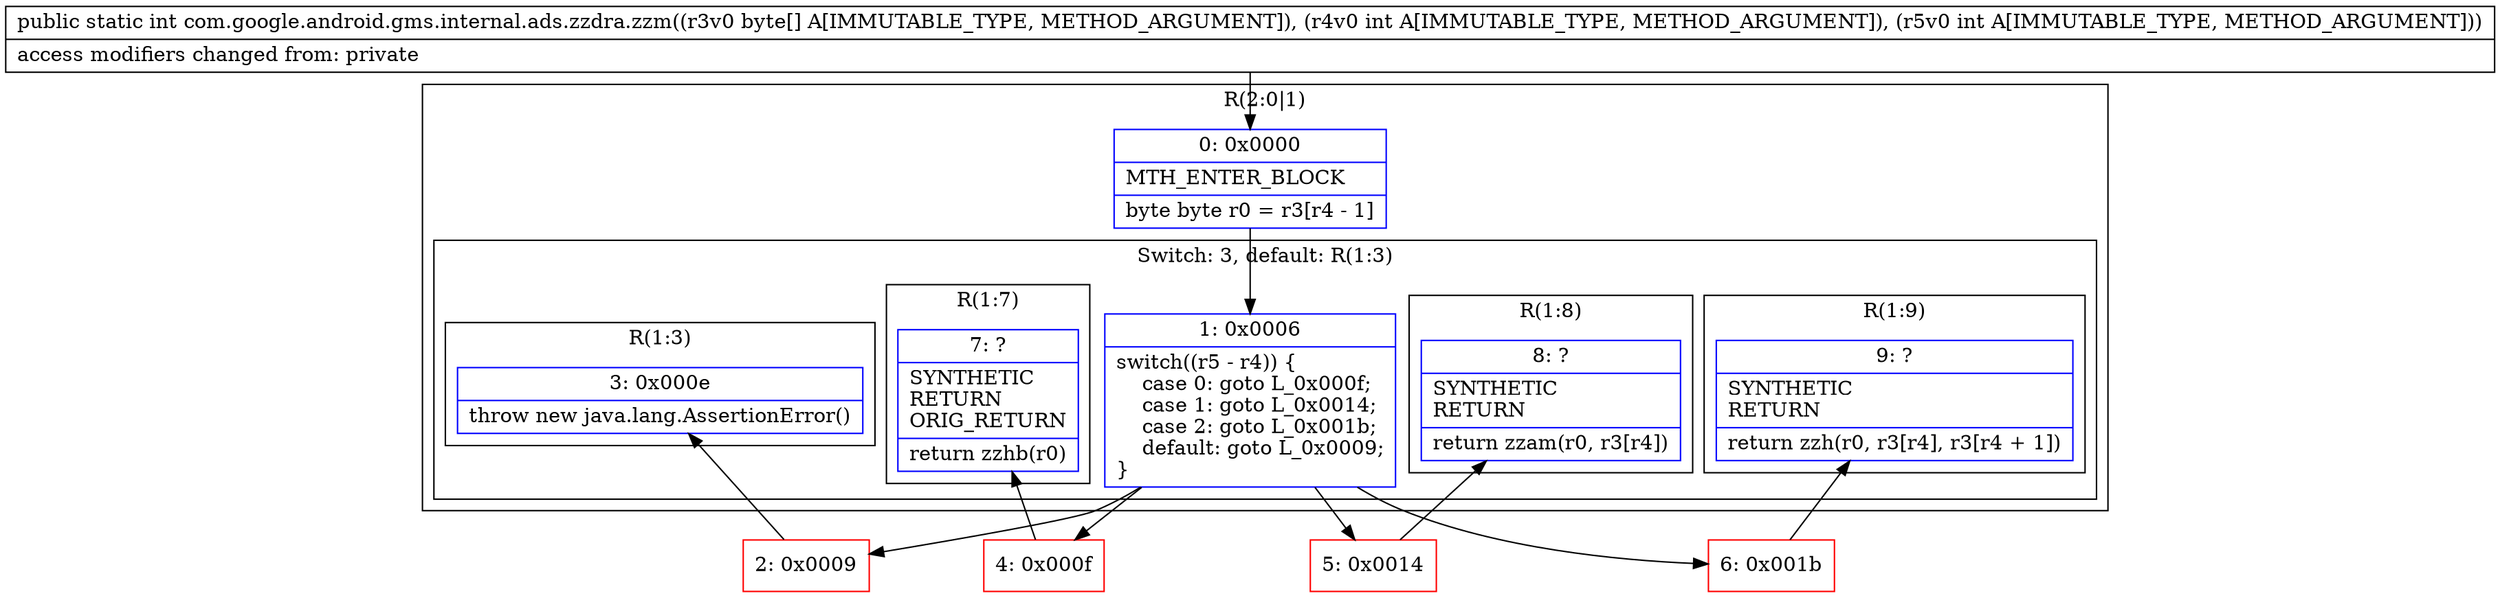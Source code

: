 digraph "CFG forcom.google.android.gms.internal.ads.zzdra.zzm([BII)I" {
subgraph cluster_Region_914357599 {
label = "R(2:0|1)";
node [shape=record,color=blue];
Node_0 [shape=record,label="{0\:\ 0x0000|MTH_ENTER_BLOCK\l|byte byte r0 = r3[r4 \- 1]\l}"];
subgraph cluster_SwitchRegion_687251708 {
label = "Switch: 3, default: R(1:3)";
node [shape=record,color=blue];
Node_1 [shape=record,label="{1\:\ 0x0006|switch((r5 \- r4)) \{\l    case 0: goto L_0x000f;\l    case 1: goto L_0x0014;\l    case 2: goto L_0x001b;\l    default: goto L_0x0009;\l\}\l}"];
subgraph cluster_Region_803625704 {
label = "R(1:7)";
node [shape=record,color=blue];
Node_7 [shape=record,label="{7\:\ ?|SYNTHETIC\lRETURN\lORIG_RETURN\l|return zzhb(r0)\l}"];
}
subgraph cluster_Region_1334913379 {
label = "R(1:8)";
node [shape=record,color=blue];
Node_8 [shape=record,label="{8\:\ ?|SYNTHETIC\lRETURN\l|return zzam(r0, r3[r4])\l}"];
}
subgraph cluster_Region_2011309598 {
label = "R(1:9)";
node [shape=record,color=blue];
Node_9 [shape=record,label="{9\:\ ?|SYNTHETIC\lRETURN\l|return zzh(r0, r3[r4], r3[r4 + 1])\l}"];
}
subgraph cluster_Region_1132939454 {
label = "R(1:3)";
node [shape=record,color=blue];
Node_3 [shape=record,label="{3\:\ 0x000e|throw new java.lang.AssertionError()\l}"];
}
}
}
Node_2 [shape=record,color=red,label="{2\:\ 0x0009}"];
Node_4 [shape=record,color=red,label="{4\:\ 0x000f}"];
Node_5 [shape=record,color=red,label="{5\:\ 0x0014}"];
Node_6 [shape=record,color=red,label="{6\:\ 0x001b}"];
MethodNode[shape=record,label="{public static int com.google.android.gms.internal.ads.zzdra.zzm((r3v0 byte[] A[IMMUTABLE_TYPE, METHOD_ARGUMENT]), (r4v0 int A[IMMUTABLE_TYPE, METHOD_ARGUMENT]), (r5v0 int A[IMMUTABLE_TYPE, METHOD_ARGUMENT]))  | access modifiers changed from: private\l}"];
MethodNode -> Node_0;
Node_0 -> Node_1;
Node_1 -> Node_2;
Node_1 -> Node_4;
Node_1 -> Node_5;
Node_1 -> Node_6;
Node_2 -> Node_3;
Node_4 -> Node_7;
Node_5 -> Node_8;
Node_6 -> Node_9;
}

